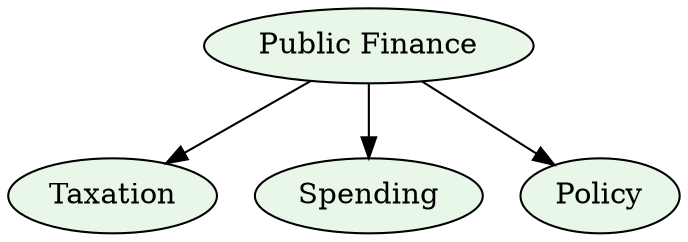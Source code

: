 // public_finance
digraph {
	rankdir=TB
	root [label="Public Finance" fillcolor="#E8F7E8" style=filled]
	T [label=Taxation fillcolor="#E8F7E8" style=filled]
	root -> T
	S [label=Spending fillcolor="#E8F7E8" style=filled]
	root -> S
	P [label=Policy fillcolor="#E8F7E8" style=filled]
	root -> P
}

